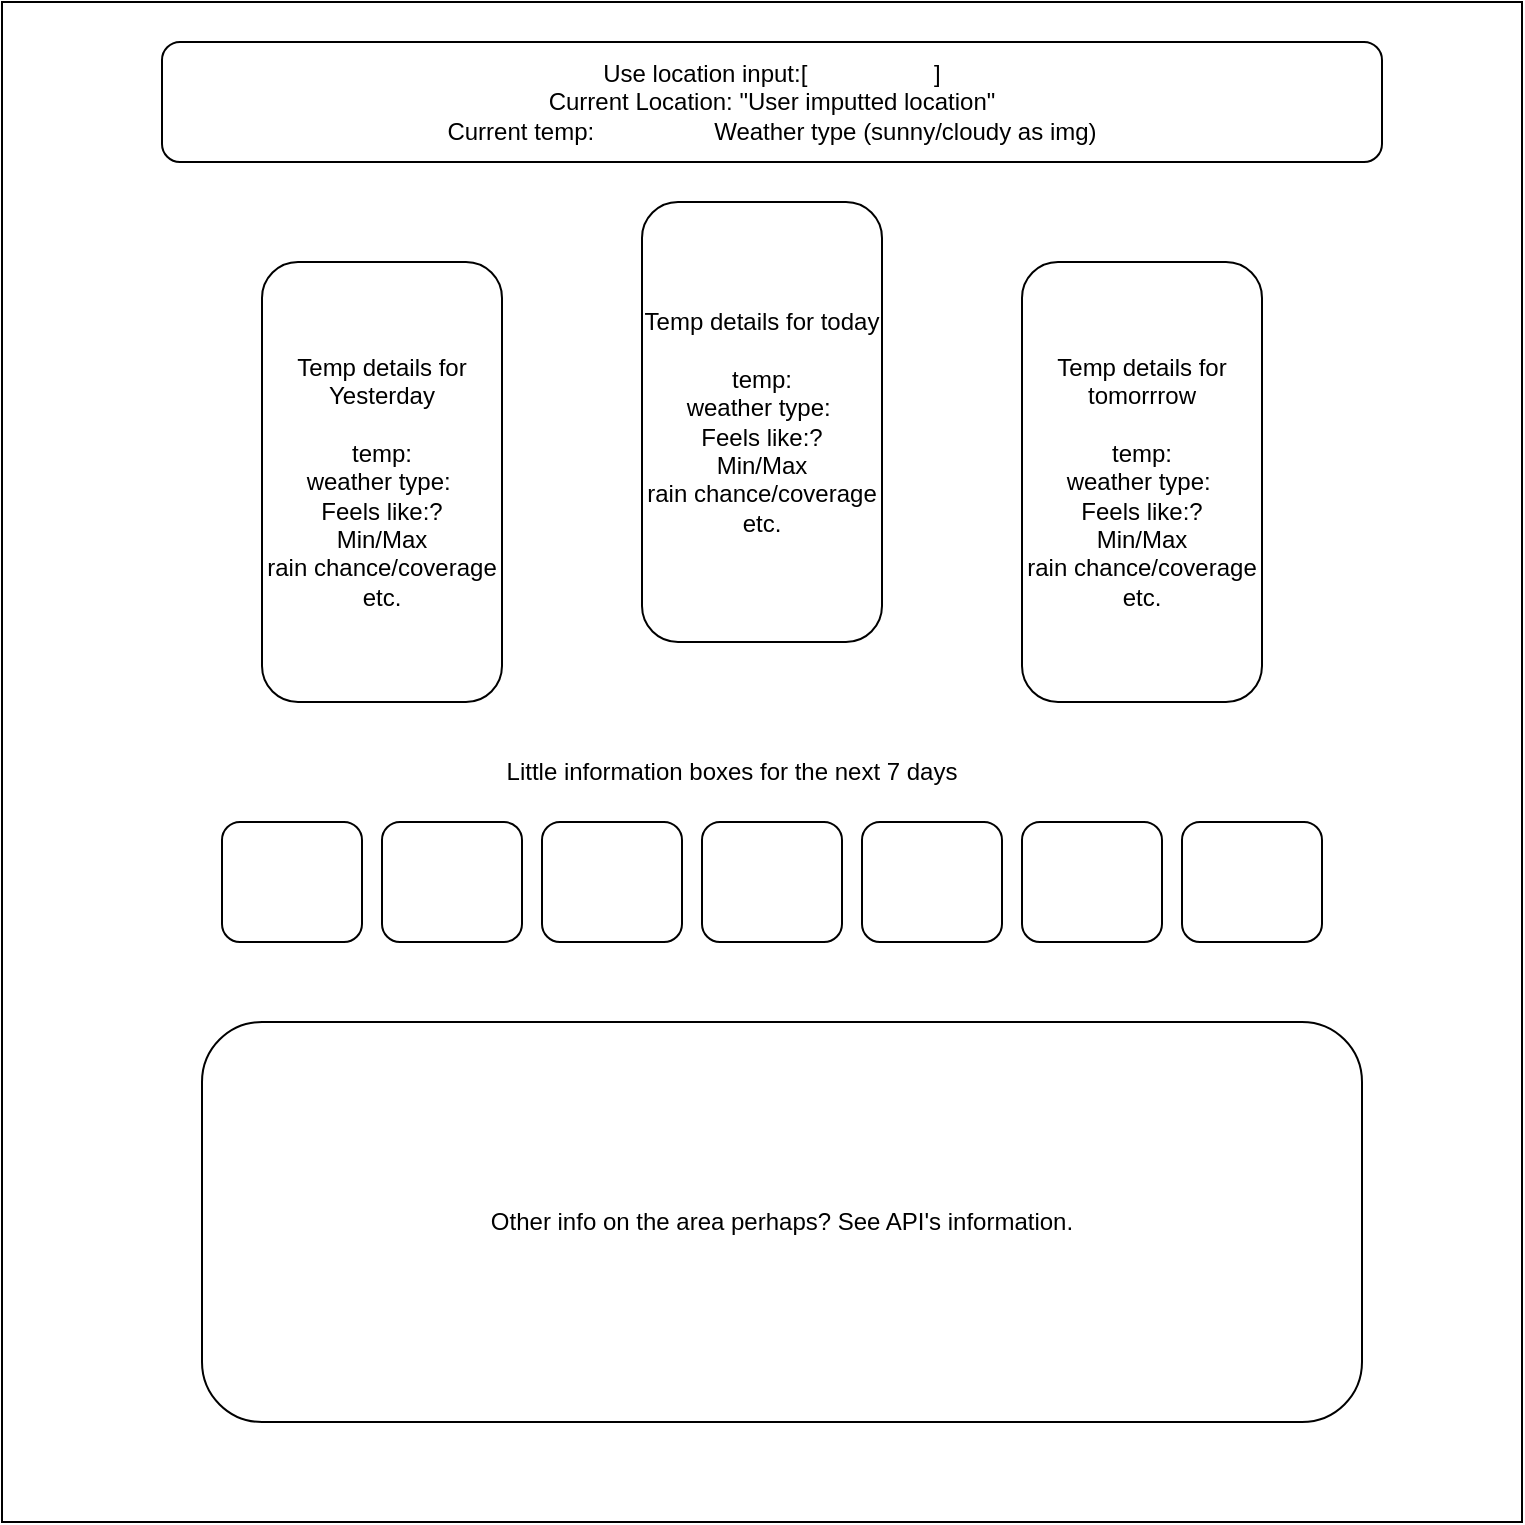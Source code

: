 <mxfile>
    <diagram id="pwrnCCXdlygUe7S9XfU-" name="Design Outline">
        <mxGraphModel dx="1404" dy="914" grid="1" gridSize="10" guides="1" tooltips="1" connect="1" arrows="1" fold="1" page="1" pageScale="1" pageWidth="850" pageHeight="1100" math="0" shadow="0">
            <root>
                <mxCell id="0"/>
                <mxCell id="1" parent="0"/>
                <mxCell id="2" value="" style="rounded=0;whiteSpace=wrap;html=1;" vertex="1" parent="1">
                    <mxGeometry x="40" y="40" width="760" height="760" as="geometry"/>
                </mxCell>
                <mxCell id="3" value="Use location input:[&amp;nbsp; &amp;nbsp; &amp;nbsp; &amp;nbsp; &amp;nbsp; &amp;nbsp; &amp;nbsp; &amp;nbsp; &amp;nbsp; &amp;nbsp;]&lt;br&gt;Current Location: &quot;User imputted location&quot;&lt;br&gt;Current temp:&lt;span style=&quot;white-space: pre;&quot;&gt;&#9;&lt;/span&gt;&lt;span style=&quot;white-space: pre;&quot;&gt;&#9;&lt;/span&gt;&lt;span style=&quot;white-space: pre;&quot;&gt;&#9;&lt;/span&gt;Weather type (sunny/cloudy as img)" style="rounded=1;whiteSpace=wrap;html=1;" vertex="1" parent="1">
                    <mxGeometry x="120" y="60" width="610" height="60" as="geometry"/>
                </mxCell>
                <mxCell id="4" value="Temp details for today&lt;br&gt;&lt;br&gt;temp:&lt;br&gt;weather type:&amp;nbsp;&lt;br&gt;Feels like:?&lt;br&gt;Min/Max&lt;br&gt;rain chance/coverage&lt;br&gt;etc." style="rounded=1;whiteSpace=wrap;html=1;" vertex="1" parent="1">
                    <mxGeometry x="360" y="140" width="120" height="220" as="geometry"/>
                </mxCell>
                <mxCell id="5" value="Temp details for tomorrrow&lt;br&gt;&lt;br&gt;temp:&lt;br&gt;weather type:&amp;nbsp;&lt;br&gt;Feels like:?&lt;br&gt;Min/Max&lt;br&gt;rain chance/coverage&lt;br&gt;etc." style="rounded=1;whiteSpace=wrap;html=1;" vertex="1" parent="1">
                    <mxGeometry x="550" y="170" width="120" height="220" as="geometry"/>
                </mxCell>
                <mxCell id="6" value="Temp details for Yesterday&lt;br&gt;&lt;br&gt;temp:&lt;br&gt;weather type:&amp;nbsp;&lt;br&gt;Feels like:?&lt;br&gt;Min/Max&lt;br&gt;rain chance/coverage&lt;br&gt;etc." style="rounded=1;whiteSpace=wrap;html=1;" vertex="1" parent="1">
                    <mxGeometry x="170" y="170" width="120" height="220" as="geometry"/>
                </mxCell>
                <mxCell id="7" value="" style="rounded=1;whiteSpace=wrap;html=1;" vertex="1" parent="1">
                    <mxGeometry x="390" y="450" width="70" height="60" as="geometry"/>
                </mxCell>
                <mxCell id="8" value="" style="rounded=1;whiteSpace=wrap;html=1;" vertex="1" parent="1">
                    <mxGeometry x="310" y="450" width="70" height="60" as="geometry"/>
                </mxCell>
                <mxCell id="9" value="" style="rounded=1;whiteSpace=wrap;html=1;" vertex="1" parent="1">
                    <mxGeometry x="230" y="450" width="70" height="60" as="geometry"/>
                </mxCell>
                <mxCell id="10" value="" style="rounded=1;whiteSpace=wrap;html=1;" vertex="1" parent="1">
                    <mxGeometry x="470" y="450" width="70" height="60" as="geometry"/>
                </mxCell>
                <mxCell id="11" value="" style="rounded=1;whiteSpace=wrap;html=1;" vertex="1" parent="1">
                    <mxGeometry x="550" y="450" width="70" height="60" as="geometry"/>
                </mxCell>
                <mxCell id="12" value="" style="rounded=1;whiteSpace=wrap;html=1;" vertex="1" parent="1">
                    <mxGeometry x="630" y="450" width="70" height="60" as="geometry"/>
                </mxCell>
                <mxCell id="13" value="" style="rounded=1;whiteSpace=wrap;html=1;" vertex="1" parent="1">
                    <mxGeometry x="150" y="450" width="70" height="60" as="geometry"/>
                </mxCell>
                <mxCell id="14" value="Little information boxes for the next 7 days" style="text;html=1;strokeColor=none;fillColor=none;align=center;verticalAlign=middle;whiteSpace=wrap;rounded=0;" vertex="1" parent="1">
                    <mxGeometry x="200" y="410" width="410" height="30" as="geometry"/>
                </mxCell>
                <mxCell id="15" value="Other info on the area perhaps? See API's information." style="rounded=1;whiteSpace=wrap;html=1;" vertex="1" parent="1">
                    <mxGeometry x="140" y="550" width="580" height="200" as="geometry"/>
                </mxCell>
            </root>
        </mxGraphModel>
    </diagram>
    <diagram id="sW8JoKhOhYJsK1nYOHfo" name="Design Sprint">
        <mxGraphModel dx="1404" dy="914" grid="1" gridSize="10" guides="1" tooltips="1" connect="1" arrows="1" fold="1" page="1" pageScale="1" pageWidth="850" pageHeight="1100" math="0" shadow="0">
            <root>
                <mxCell id="0"/>
                <mxCell id="1" parent="0"/>
                <mxCell id="E-a7gZm_dDBSbTcGdw83-3" value="" style="edgeStyle=none;html=1;" edge="1" parent="1" source="E-a7gZm_dDBSbTcGdw83-1" target="E-a7gZm_dDBSbTcGdw83-2">
                    <mxGeometry relative="1" as="geometry"/>
                </mxCell>
                <mxCell id="E-a7gZm_dDBSbTcGdw83-1" value="Create HTML" style="rounded=0;whiteSpace=wrap;html=1;" vertex="1" parent="1">
                    <mxGeometry x="80" y="40" width="120" height="60" as="geometry"/>
                </mxCell>
                <mxCell id="E-a7gZm_dDBSbTcGdw83-5" value="" style="edgeStyle=none;html=1;" edge="1" parent="1" source="E-a7gZm_dDBSbTcGdw83-2" target="E-a7gZm_dDBSbTcGdw83-4">
                    <mxGeometry relative="1" as="geometry"/>
                </mxCell>
                <mxCell id="E-a7gZm_dDBSbTcGdw83-2" value="Create CSS" style="whiteSpace=wrap;html=1;rounded=0;" vertex="1" parent="1">
                    <mxGeometry x="80" y="120" width="120" height="60" as="geometry"/>
                </mxCell>
                <mxCell id="E-a7gZm_dDBSbTcGdw83-7" value="" style="edgeStyle=none;html=1;" edge="1" parent="1" source="E-a7gZm_dDBSbTcGdw83-4" target="E-a7gZm_dDBSbTcGdw83-6">
                    <mxGeometry relative="1" as="geometry"/>
                </mxCell>
                <mxCell id="E-a7gZm_dDBSbTcGdw83-4" value="Create JS" style="whiteSpace=wrap;html=1;rounded=0;" vertex="1" parent="1">
                    <mxGeometry x="80" y="200" width="120" height="60" as="geometry"/>
                </mxCell>
                <mxCell id="E-a7gZm_dDBSbTcGdw83-9" value="" style="edgeStyle=none;html=1;" edge="1" parent="1" source="E-a7gZm_dDBSbTcGdw83-6" target="E-a7gZm_dDBSbTcGdw83-8">
                    <mxGeometry relative="1" as="geometry"/>
                </mxCell>
                <mxCell id="E-a7gZm_dDBSbTcGdw83-6" value="Link files" style="whiteSpace=wrap;html=1;rounded=0;" vertex="1" parent="1">
                    <mxGeometry x="80" y="280" width="120" height="60" as="geometry"/>
                </mxCell>
                <mxCell id="E-a7gZm_dDBSbTcGdw83-19" value="" style="edgeStyle=none;html=1;" edge="1" parent="1" source="E-a7gZm_dDBSbTcGdw83-8" target="E-a7gZm_dDBSbTcGdw83-16">
                    <mxGeometry relative="1" as="geometry"/>
                </mxCell>
                <mxCell id="E-a7gZm_dDBSbTcGdw83-32" value="" style="edgeStyle=none;html=1;" edge="1" parent="1" source="E-a7gZm_dDBSbTcGdw83-8" target="E-a7gZm_dDBSbTcGdw83-31">
                    <mxGeometry relative="1" as="geometry"/>
                </mxCell>
                <mxCell id="E-a7gZm_dDBSbTcGdw83-8" value="Create Header" style="whiteSpace=wrap;html=1;rounded=0;" vertex="1" parent="1">
                    <mxGeometry x="80" y="360" width="120" height="60" as="geometry"/>
                </mxCell>
                <mxCell id="E-a7gZm_dDBSbTcGdw83-21" value="" style="edgeStyle=none;html=1;" edge="1" parent="1" source="E-a7gZm_dDBSbTcGdw83-14" target="E-a7gZm_dDBSbTcGdw83-20">
                    <mxGeometry relative="1" as="geometry"/>
                </mxCell>
                <mxCell id="E-a7gZm_dDBSbTcGdw83-14" value="Stick to top" style="shape=parallelogram;perimeter=parallelogramPerimeter;whiteSpace=wrap;html=1;fixedSize=1;fillColor=#0050ef;fontColor=#ffffff;strokeColor=#001DBC;" vertex="1" parent="1">
                    <mxGeometry x="250" y="270" width="110" height="60" as="geometry"/>
                </mxCell>
                <mxCell id="E-a7gZm_dDBSbTcGdw83-18" value="" style="edgeStyle=none;html=1;" edge="1" parent="1" source="E-a7gZm_dDBSbTcGdw83-16" target="E-a7gZm_dDBSbTcGdw83-14">
                    <mxGeometry relative="1" as="geometry"/>
                </mxCell>
                <mxCell id="E-a7gZm_dDBSbTcGdw83-16" value="Create outline&lt;br&gt;&amp;nbsp;with 80% (?) &lt;br&gt;width" style="shape=parallelogram;perimeter=parallelogramPerimeter;whiteSpace=wrap;html=1;fixedSize=1;fillColor=#0050ef;fontColor=#ffffff;strokeColor=#001DBC;" vertex="1" parent="1">
                    <mxGeometry x="250" y="360" width="110" height="60" as="geometry"/>
                </mxCell>
                <mxCell id="E-a7gZm_dDBSbTcGdw83-23" value="" style="edgeStyle=none;html=1;" edge="1" parent="1" source="E-a7gZm_dDBSbTcGdw83-20" target="E-a7gZm_dDBSbTcGdw83-22">
                    <mxGeometry relative="1" as="geometry"/>
                </mxCell>
                <mxCell id="E-a7gZm_dDBSbTcGdw83-20" value="Add blank &lt;br&gt;input box" style="shape=parallelogram;perimeter=parallelogramPerimeter;whiteSpace=wrap;html=1;fixedSize=1;fillColor=#0050ef;fontColor=#ffffff;strokeColor=#001DBC;" vertex="1" parent="1">
                    <mxGeometry x="250" y="180" width="120" height="60" as="geometry"/>
                </mxCell>
                <mxCell id="E-a7gZm_dDBSbTcGdw83-25" value="" style="edgeStyle=none;html=1;" edge="1" parent="1" source="E-a7gZm_dDBSbTcGdw83-22" target="E-a7gZm_dDBSbTcGdw83-24">
                    <mxGeometry relative="1" as="geometry"/>
                </mxCell>
                <mxCell id="E-a7gZm_dDBSbTcGdw83-22" value="Add user location" style="shape=parallelogram;perimeter=parallelogramPerimeter;whiteSpace=wrap;html=1;fixedSize=1;fillColor=#0050ef;fontColor=#ffffff;strokeColor=#001DBC;" vertex="1" parent="1">
                    <mxGeometry x="250" y="90" width="120" height="60" as="geometry"/>
                </mxCell>
                <mxCell id="E-a7gZm_dDBSbTcGdw83-28" value="" style="edgeStyle=none;html=1;" edge="1" parent="1" source="E-a7gZm_dDBSbTcGdw83-24" target="E-a7gZm_dDBSbTcGdw83-27">
                    <mxGeometry relative="1" as="geometry"/>
                </mxCell>
                <mxCell id="E-a7gZm_dDBSbTcGdw83-24" value="Add Current &lt;br&gt;Temp" style="shape=parallelogram;perimeter=parallelogramPerimeter;whiteSpace=wrap;html=1;fixedSize=1;fillColor=#0050ef;fontColor=#ffffff;strokeColor=#001DBC;" vertex="1" parent="1">
                    <mxGeometry x="390" y="90" width="120" height="60" as="geometry"/>
                </mxCell>
                <mxCell id="E-a7gZm_dDBSbTcGdw83-30" value="" style="edgeStyle=none;html=1;" edge="1" parent="1" source="E-a7gZm_dDBSbTcGdw83-27" target="E-a7gZm_dDBSbTcGdw83-29">
                    <mxGeometry relative="1" as="geometry"/>
                </mxCell>
                <mxCell id="E-a7gZm_dDBSbTcGdw83-27" value="Add Current &lt;br&gt;Weather" style="shape=parallelogram;perimeter=parallelogramPerimeter;whiteSpace=wrap;html=1;fixedSize=1;fillColor=#0050ef;fontColor=#ffffff;strokeColor=#001DBC;" vertex="1" parent="1">
                    <mxGeometry x="390" y="180" width="120" height="60" as="geometry"/>
                </mxCell>
                <mxCell id="E-a7gZm_dDBSbTcGdw83-29" value="MVP Sprint" style="ellipse;whiteSpace=wrap;html=1;fillColor=#a20025;strokeColor=#6F0000;fontColor=#ffffff;" vertex="1" parent="1">
                    <mxGeometry x="410" y="270" width="80" height="80" as="geometry"/>
                </mxCell>
                <mxCell id="E-a7gZm_dDBSbTcGdw83-34" value="" style="edgeStyle=none;html=1;" edge="1" parent="1" source="E-a7gZm_dDBSbTcGdw83-31" target="E-a7gZm_dDBSbTcGdw83-33">
                    <mxGeometry relative="1" as="geometry"/>
                </mxCell>
                <mxCell id="E-a7gZm_dDBSbTcGdw83-31" value="Create Main" style="whiteSpace=wrap;html=1;rounded=0;" vertex="1" parent="1">
                    <mxGeometry x="80" y="450" width="120" height="60" as="geometry"/>
                </mxCell>
                <mxCell id="E-a7gZm_dDBSbTcGdw83-36" value="" style="edgeStyle=none;html=1;" edge="1" parent="1" source="E-a7gZm_dDBSbTcGdw83-33" target="E-a7gZm_dDBSbTcGdw83-35">
                    <mxGeometry relative="1" as="geometry"/>
                </mxCell>
                <mxCell id="8r9bIHVWYEslRnjeu-8d-3" value="" style="edgeStyle=none;html=1;dashed=1;" edge="1" parent="1" source="E-a7gZm_dDBSbTcGdw83-33" target="8r9bIHVWYEslRnjeu-8d-2">
                    <mxGeometry relative="1" as="geometry"/>
                </mxCell>
                <mxCell id="E-a7gZm_dDBSbTcGdw83-33" value="Create section for yesterday, today and tomorrow" style="whiteSpace=wrap;html=1;rounded=0;" vertex="1" parent="1">
                    <mxGeometry x="80" y="540" width="120" height="60" as="geometry"/>
                </mxCell>
                <mxCell id="E-a7gZm_dDBSbTcGdw83-38" value="" style="edgeStyle=none;html=1;" edge="1" parent="1" source="E-a7gZm_dDBSbTcGdw83-35" target="E-a7gZm_dDBSbTcGdw83-37">
                    <mxGeometry relative="1" as="geometry"/>
                </mxCell>
                <mxCell id="E-a7gZm_dDBSbTcGdw83-35" value="Set to grid&lt;br&gt;1 x 3" style="shape=parallelogram;perimeter=parallelogramPerimeter;whiteSpace=wrap;html=1;fixedSize=1;fillColor=#76608a;fontColor=#ffffff;strokeColor=#432D57;" vertex="1" parent="1">
                    <mxGeometry x="245" y="540" width="120" height="60" as="geometry"/>
                </mxCell>
                <mxCell id="E-a7gZm_dDBSbTcGdw83-40" value="" style="edgeStyle=none;html=1;" edge="1" parent="1" source="E-a7gZm_dDBSbTcGdw83-37" target="E-a7gZm_dDBSbTcGdw83-39">
                    <mxGeometry relative="1" as="geometry"/>
                </mxCell>
                <mxCell id="E-a7gZm_dDBSbTcGdw83-37" value="Create divs(?) &lt;br&gt;for &quot;today&quot;" style="shape=parallelogram;perimeter=parallelogramPerimeter;whiteSpace=wrap;html=1;fixedSize=1;fillColor=#76608a;fontColor=#ffffff;strokeColor=#432D57;" vertex="1" parent="1">
                    <mxGeometry x="390" y="540" width="120" height="60" as="geometry"/>
                </mxCell>
                <mxCell id="E-a7gZm_dDBSbTcGdw83-42" value="" style="edgeStyle=none;html=1;" edge="1" parent="1" source="E-a7gZm_dDBSbTcGdw83-39" target="E-a7gZm_dDBSbTcGdw83-41">
                    <mxGeometry relative="1" as="geometry"/>
                </mxCell>
                <mxCell id="E-a7gZm_dDBSbTcGdw83-39" value="Create sub divs&amp;nbsp;&lt;br&gt;for diff info" style="shape=parallelogram;perimeter=parallelogramPerimeter;whiteSpace=wrap;html=1;fixedSize=1;fillColor=#76608a;fontColor=#ffffff;strokeColor=#432D57;" vertex="1" parent="1">
                    <mxGeometry x="530" y="540" width="120" height="60" as="geometry"/>
                </mxCell>
                <mxCell id="E-a7gZm_dDBSbTcGdw83-44" value="" style="edgeStyle=none;html=1;" edge="1" parent="1" source="E-a7gZm_dDBSbTcGdw83-41" target="E-a7gZm_dDBSbTcGdw83-43">
                    <mxGeometry relative="1" as="geometry"/>
                </mxCell>
                <mxCell id="E-a7gZm_dDBSbTcGdw83-41" value="Create info &lt;br&gt;details" style="shape=parallelogram;perimeter=parallelogramPerimeter;whiteSpace=wrap;html=1;fixedSize=1;fillColor=#76608a;fontColor=#ffffff;strokeColor=#432D57;" vertex="1" parent="1">
                    <mxGeometry x="530" y="440" width="120" height="60" as="geometry"/>
                </mxCell>
                <mxCell id="E-a7gZm_dDBSbTcGdw83-48" value="" style="edgeStyle=none;html=1;" edge="1" parent="1" source="E-a7gZm_dDBSbTcGdw83-43" target="E-a7gZm_dDBSbTcGdw83-47">
                    <mxGeometry relative="1" as="geometry"/>
                </mxCell>
                <mxCell id="E-a7gZm_dDBSbTcGdw83-43" value="Creat text&amp;nbsp;&lt;br&gt;placeholders" style="shape=parallelogram;perimeter=parallelogramPerimeter;whiteSpace=wrap;html=1;fixedSize=1;fillColor=#76608a;fontColor=#ffffff;strokeColor=#432D57;" vertex="1" parent="1">
                    <mxGeometry x="530" y="350" width="120" height="60" as="geometry"/>
                </mxCell>
                <mxCell id="8r9bIHVWYEslRnjeu-8d-1" value="" style="edgeStyle=none;html=1;" edge="1" parent="1" source="E-a7gZm_dDBSbTcGdw83-47" target="E-a7gZm_dDBSbTcGdw83-49">
                    <mxGeometry relative="1" as="geometry"/>
                </mxCell>
                <mxCell id="E-a7gZm_dDBSbTcGdw83-47" value="Copy for &lt;br&gt;&amp;nbsp;yestderay and&amp;nbsp;&lt;br&gt;tomorrow" style="shape=parallelogram;perimeter=parallelogramPerimeter;whiteSpace=wrap;html=1;fixedSize=1;fillColor=#76608a;fontColor=#ffffff;strokeColor=#432D57;" vertex="1" parent="1">
                    <mxGeometry x="680" y="350" width="120" height="60" as="geometry"/>
                </mxCell>
                <mxCell id="E-a7gZm_dDBSbTcGdw83-49" value="Daily Sprint" style="ellipse;whiteSpace=wrap;html=1;fillColor=#a20025;strokeColor=#6F0000;fontColor=#ffffff;" vertex="1" parent="1">
                    <mxGeometry x="700" y="440" width="80" height="80" as="geometry"/>
                </mxCell>
                <mxCell id="8r9bIHVWYEslRnjeu-8d-2" value="TBD" style="whiteSpace=wrap;html=1;rounded=0;" vertex="1" parent="1">
                    <mxGeometry x="80" y="650" width="120" height="60" as="geometry"/>
                </mxCell>
                <mxCell id="l63NBs8bbf2dafo-lBHu-1" value="Design: HTML and CSS" style="text;html=1;strokeColor=none;fillColor=none;align=center;verticalAlign=middle;whiteSpace=wrap;rounded=0;fontSize=20;fontStyle=5;fontColor=#FFFFFF;" vertex="1" parent="1">
                    <mxGeometry x="273" y="10" width="305" height="30" as="geometry"/>
                </mxCell>
            </root>
        </mxGraphModel>
    </diagram>
    <diagram id="f0J7JzxES6gAKlsZXo95" name="MVP Sprint">
        <mxGraphModel dx="1404" dy="744" grid="1" gridSize="10" guides="1" tooltips="1" connect="1" arrows="1" fold="1" page="1" pageScale="1" pageWidth="850" pageHeight="1100" math="0" shadow="0">
            <root>
                <mxCell id="0"/>
                <mxCell id="1" parent="0"/>
                <mxCell id="Eo0LRYMfDvI6t5-eJCYO-4" value="" style="edgeStyle=none;html=1;fontSize=20;fontColor=#FFFFFF;" edge="1" parent="1" source="7ecKBjB1f46xMUsgGfbp-2" target="Eo0LRYMfDvI6t5-eJCYO-3">
                    <mxGeometry relative="1" as="geometry"/>
                </mxCell>
                <mxCell id="7ecKBjB1f46xMUsgGfbp-2" value="Create basic API fetching function in Isolation (console.log)" style="rounded=0;whiteSpace=wrap;html=1;" vertex="1" parent="1">
                    <mxGeometry x="325" y="110" width="200" height="60" as="geometry"/>
                </mxCell>
                <mxCell id="Eo0LRYMfDvI6t5-eJCYO-1" value="MVP Sprint" style="text;html=1;strokeColor=none;fillColor=none;align=center;verticalAlign=middle;whiteSpace=wrap;rounded=0;fontSize=20;fontColor=#FFFFFF;" vertex="1" parent="1">
                    <mxGeometry x="363" y="50" width="125" height="30" as="geometry"/>
                </mxCell>
                <mxCell id="Eo0LRYMfDvI6t5-eJCYO-6" value="" style="edgeStyle=none;html=1;fontSize=12;fontColor=#FFFFFF;" edge="1" parent="1" source="Eo0LRYMfDvI6t5-eJCYO-3" target="Eo0LRYMfDvI6t5-eJCYO-5">
                    <mxGeometry relative="1" as="geometry"/>
                </mxCell>
                <mxCell id="Eo0LRYMfDvI6t5-eJCYO-3" value="Debug and fix" style="shape=process;whiteSpace=wrap;html=1;backgroundOutline=1;fontSize=20;fontColor=#FFFFFF;" vertex="1" parent="1">
                    <mxGeometry x="365" y="200" width="120" height="60" as="geometry"/>
                </mxCell>
                <mxCell id="Eo0LRYMfDvI6t5-eJCYO-8" value="" style="edgeStyle=none;html=1;fontSize=12;fontColor=#FFFFFF;" edge="1" parent="1" source="Eo0LRYMfDvI6t5-eJCYO-5" target="Eo0LRYMfDvI6t5-eJCYO-7">
                    <mxGeometry relative="1" as="geometry"/>
                </mxCell>
                <mxCell id="Eo0LRYMfDvI6t5-eJCYO-5" value="Change API link to include all required info and return data" style="rounded=0;whiteSpace=wrap;html=1;fontSize=12;fontColor=#FFFFFF;" vertex="1" parent="1">
                    <mxGeometry x="320" y="290" width="220" height="60" as="geometry"/>
                </mxCell>
                <mxCell id="Eo0LRYMfDvI6t5-eJCYO-10" value="" style="edgeStyle=none;html=1;fontSize=12;fontColor=#FFFFFF;" edge="1" parent="1" source="Eo0LRYMfDvI6t5-eJCYO-7" target="Eo0LRYMfDvI6t5-eJCYO-9">
                    <mxGeometry relative="1" as="geometry"/>
                </mxCell>
                <mxCell id="Eo0LRYMfDvI6t5-eJCYO-7" value="Read through API data layout" style="whiteSpace=wrap;html=1;fontColor=#FFFFFF;rounded=0;" vertex="1" parent="1">
                    <mxGeometry x="320" y="380" width="220" height="60" as="geometry"/>
                </mxCell>
                <mxCell id="Eo0LRYMfDvI6t5-eJCYO-12" value="" style="edgeStyle=none;html=1;fontSize=12;fontColor=#FFFFFF;" edge="1" parent="1" source="Eo0LRYMfDvI6t5-eJCYO-9" target="Eo0LRYMfDvI6t5-eJCYO-11">
                    <mxGeometry relative="1" as="geometry"/>
                </mxCell>
                <mxCell id="Eo0LRYMfDvI6t5-eJCYO-9" value="Create Const's for appropriate data locations" style="whiteSpace=wrap;html=1;fontColor=#FFFFFF;rounded=0;" vertex="1" parent="1">
                    <mxGeometry x="320" y="480" width="220" height="60" as="geometry"/>
                </mxCell>
                <mxCell id="Eo0LRYMfDvI6t5-eJCYO-14" value="" style="edgeStyle=none;html=1;fontSize=12;fontColor=#FFFFFF;" edge="1" parent="1" source="Eo0LRYMfDvI6t5-eJCYO-11" target="Eo0LRYMfDvI6t5-eJCYO-13">
                    <mxGeometry relative="1" as="geometry"/>
                </mxCell>
                <mxCell id="Eo0LRYMfDvI6t5-eJCYO-11" value="Create Header display function for required info" style="whiteSpace=wrap;html=1;fontColor=#FFFFFF;rounded=0;" vertex="1" parent="1">
                    <mxGeometry x="320" y="570" width="220" height="60" as="geometry"/>
                </mxCell>
                <mxCell id="Eo0LRYMfDvI6t5-eJCYO-16" value="" style="edgeStyle=none;html=1;fontSize=12;fontColor=#FFFFFF;" edge="1" parent="1" source="Eo0LRYMfDvI6t5-eJCYO-13" target="Eo0LRYMfDvI6t5-eJCYO-15">
                    <mxGeometry relative="1" as="geometry"/>
                </mxCell>
                <mxCell id="Eo0LRYMfDvI6t5-eJCYO-13" value="Create Loader function which calls the functions" style="whiteSpace=wrap;html=1;fontColor=#FFFFFF;rounded=0;" vertex="1" parent="1">
                    <mxGeometry x="320" y="660" width="220" height="60" as="geometry"/>
                </mxCell>
                <mxCell id="Eo0LRYMfDvI6t5-eJCYO-18" value="" style="edgeStyle=none;html=1;fontSize=12;fontColor=#FFFFFF;" edge="1" parent="1" source="Eo0LRYMfDvI6t5-eJCYO-15" target="Eo0LRYMfDvI6t5-eJCYO-17">
                    <mxGeometry relative="1" as="geometry"/>
                </mxCell>
                <mxCell id="Eo0LRYMfDvI6t5-eJCYO-15" value="Create variable and event watcher for user location input" style="whiteSpace=wrap;html=1;fontColor=#FFFFFF;rounded=0;" vertex="1" parent="1">
                    <mxGeometry x="320" y="750" width="220" height="60" as="geometry"/>
                </mxCell>
                <mxCell id="Eo0LRYMfDvI6t5-eJCYO-20" value="" style="edgeStyle=none;html=1;fontSize=12;fontColor=#FFFFFF;" edge="1" parent="1" source="Eo0LRYMfDvI6t5-eJCYO-17" target="Eo0LRYMfDvI6t5-eJCYO-19">
                    <mxGeometry relative="1" as="geometry"/>
                </mxCell>
                <mxCell id="Eo0LRYMfDvI6t5-eJCYO-25" value="" style="edgeStyle=none;html=1;fontSize=12;fontColor=#FFFFFF;" edge="1" parent="1" source="Eo0LRYMfDvI6t5-eJCYO-17" target="Eo0LRYMfDvI6t5-eJCYO-24">
                    <mxGeometry relative="1" as="geometry"/>
                </mxCell>
                <mxCell id="Eo0LRYMfDvI6t5-eJCYO-17" value="Create function to put user location to the API url" style="whiteSpace=wrap;html=1;fontColor=#FFFFFF;rounded=0;" vertex="1" parent="1">
                    <mxGeometry x="320" y="840" width="220" height="60" as="geometry"/>
                </mxCell>
                <mxCell id="Eo0LRYMfDvI6t5-eJCYO-19" value="Look into how to perform this.&lt;br&gt;Second API for lang/long?&lt;br&gt;Current API have the option?" style="shape=hexagon;perimeter=hexagonPerimeter2;whiteSpace=wrap;html=1;fixedSize=1;fontSize=12;fontColor=#FFFFFF;" vertex="1" parent="1">
                    <mxGeometry x="70" y="840" width="200" height="80" as="geometry"/>
                </mxCell>
                <mxCell id="Eo0LRYMfDvI6t5-eJCYO-21" value="Sprint Complete" style="ellipse;whiteSpace=wrap;html=1;fontColor=#ffffff;rounded=0;fillColor=#008a00;strokeColor=#005700;" vertex="1" parent="1">
                    <mxGeometry x="390" y="1010" width="80" height="80" as="geometry"/>
                </mxCell>
                <mxCell id="Eo0LRYMfDvI6t5-eJCYO-26" value="" style="edgeStyle=none;html=1;fontSize=12;fontColor=#FFFFFF;" edge="1" parent="1" source="Eo0LRYMfDvI6t5-eJCYO-24" target="Eo0LRYMfDvI6t5-eJCYO-21">
                    <mxGeometry relative="1" as="geometry"/>
                </mxCell>
                <mxCell id="Eo0LRYMfDvI6t5-eJCYO-24" value="Update fetch function to include arguements for user input" style="whiteSpace=wrap;html=1;fontColor=#FFFFFF;rounded=0;" vertex="1" parent="1">
                    <mxGeometry x="320" y="930" width="220" height="60" as="geometry"/>
                </mxCell>
            </root>
        </mxGraphModel>
    </diagram>
    <diagram id="-NgrC8shHHIZitDW6hXY" name="Daily Sprint">
        <mxGraphModel dx="1404" dy="914" grid="1" gridSize="10" guides="1" tooltips="1" connect="1" arrows="1" fold="1" page="1" pageScale="1" pageWidth="850" pageHeight="1100" math="0" shadow="0">
            <root>
                <mxCell id="0"/>
                <mxCell id="1" parent="0"/>
            </root>
        </mxGraphModel>
    </diagram>
</mxfile>